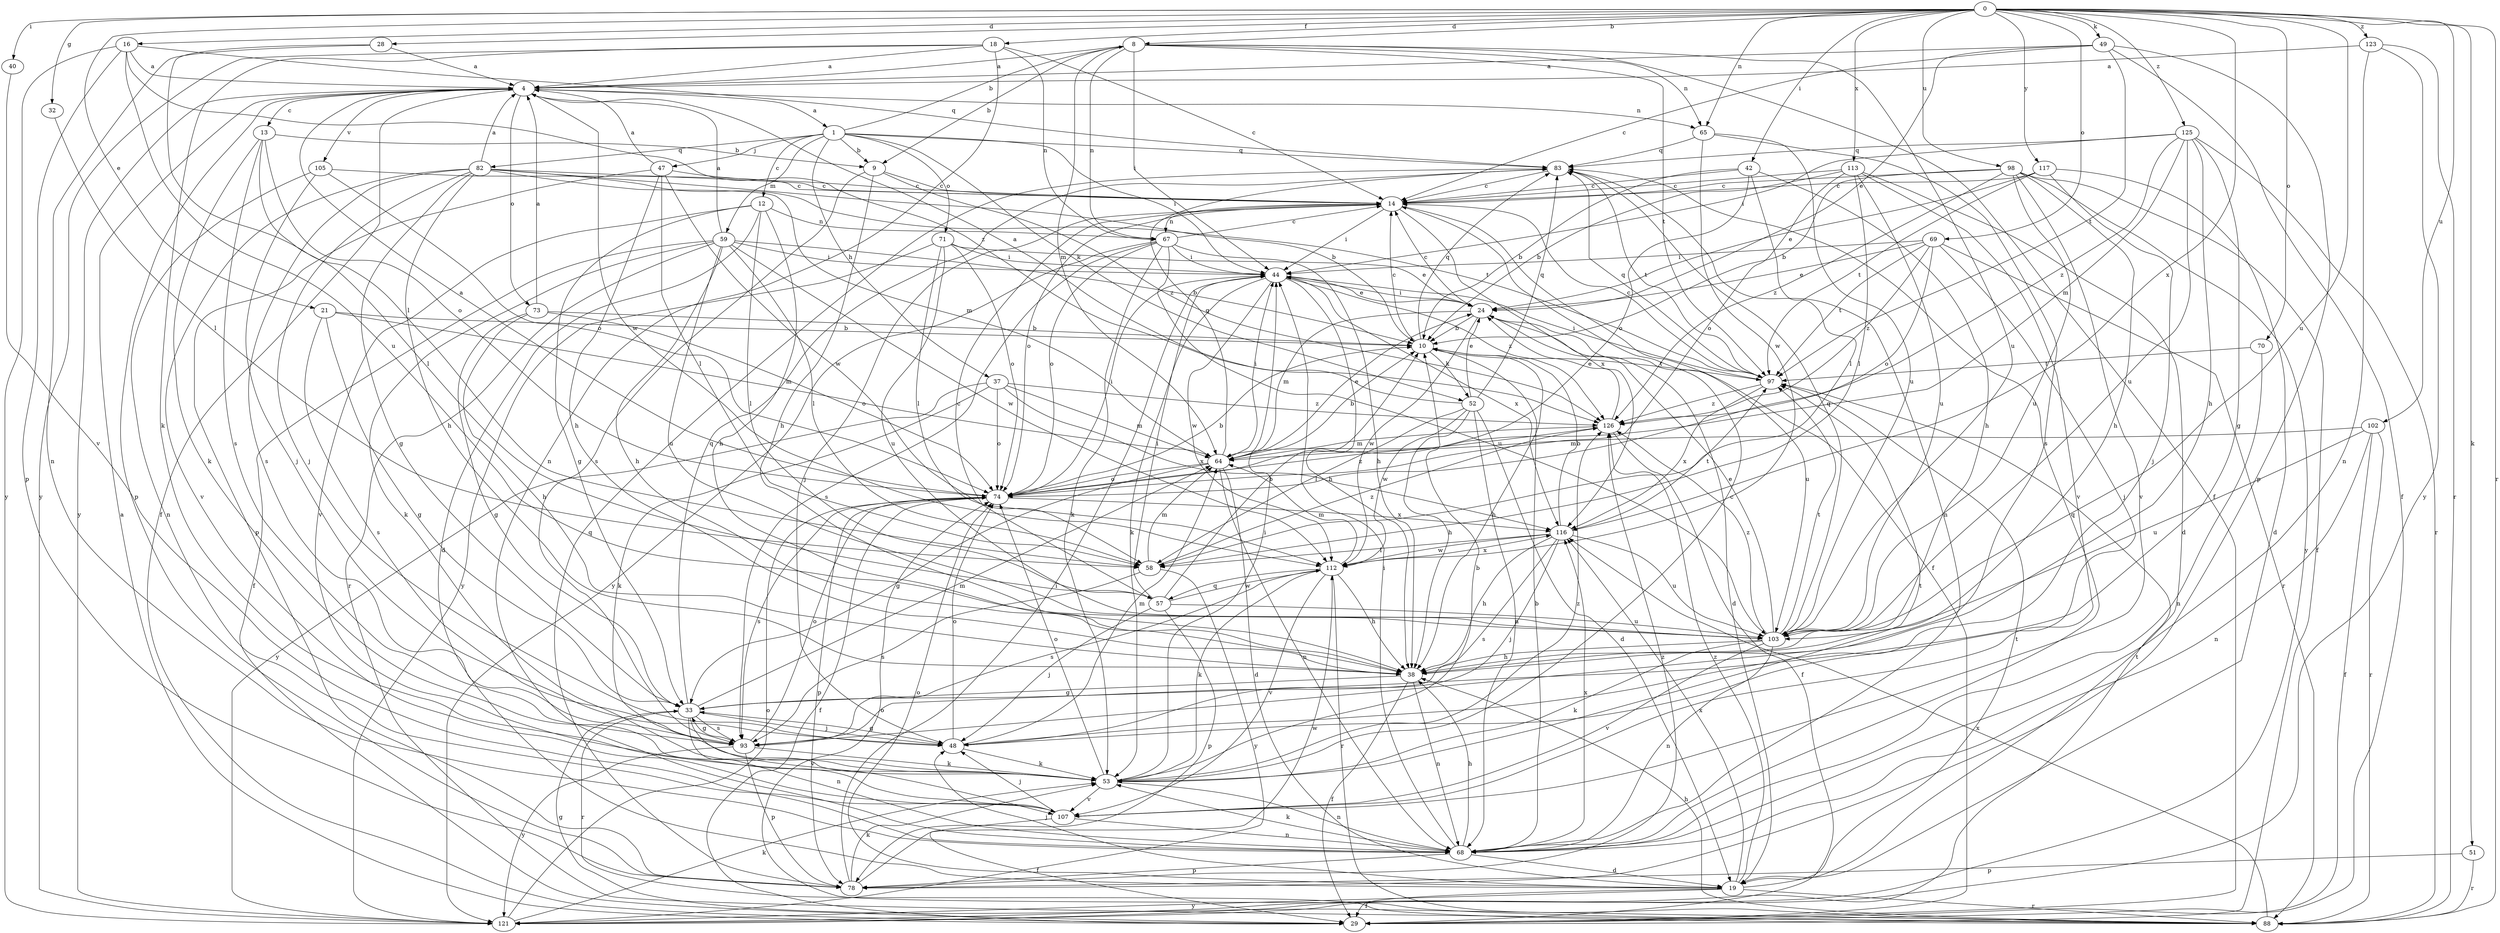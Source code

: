 strict digraph  {
0;
1;
4;
8;
9;
10;
12;
13;
14;
16;
18;
19;
21;
24;
28;
29;
32;
33;
37;
38;
40;
42;
44;
47;
48;
49;
51;
52;
53;
57;
58;
59;
64;
65;
67;
68;
69;
70;
71;
73;
74;
78;
82;
83;
88;
93;
97;
98;
102;
103;
105;
107;
112;
113;
116;
117;
121;
123;
125;
126;
0 -> 8  [label=b];
0 -> 16  [label=d];
0 -> 18  [label=d];
0 -> 21  [label=e];
0 -> 28  [label=f];
0 -> 32  [label=g];
0 -> 40  [label=i];
0 -> 42  [label=i];
0 -> 49  [label=k];
0 -> 51  [label=k];
0 -> 65  [label=n];
0 -> 69  [label=o];
0 -> 70  [label=o];
0 -> 88  [label=r];
0 -> 98  [label=u];
0 -> 102  [label=u];
0 -> 103  [label=u];
0 -> 113  [label=x];
0 -> 116  [label=x];
0 -> 117  [label=y];
0 -> 123  [label=z];
0 -> 125  [label=z];
1 -> 8  [label=b];
1 -> 9  [label=b];
1 -> 12  [label=c];
1 -> 37  [label=h];
1 -> 44  [label=i];
1 -> 47  [label=j];
1 -> 52  [label=k];
1 -> 59  [label=m];
1 -> 71  [label=o];
1 -> 82  [label=q];
1 -> 83  [label=q];
4 -> 1  [label=a];
4 -> 13  [label=c];
4 -> 29  [label=f];
4 -> 65  [label=n];
4 -> 73  [label=o];
4 -> 78  [label=p];
4 -> 105  [label=v];
4 -> 112  [label=w];
4 -> 121  [label=y];
8 -> 4  [label=a];
8 -> 9  [label=b];
8 -> 29  [label=f];
8 -> 44  [label=i];
8 -> 64  [label=m];
8 -> 65  [label=n];
8 -> 67  [label=n];
8 -> 97  [label=t];
8 -> 103  [label=u];
9 -> 14  [label=c];
9 -> 38  [label=h];
9 -> 93  [label=s];
9 -> 126  [label=z];
10 -> 14  [label=c];
10 -> 38  [label=h];
10 -> 52  [label=k];
10 -> 83  [label=q];
10 -> 97  [label=t];
12 -> 19  [label=d];
12 -> 33  [label=g];
12 -> 38  [label=h];
12 -> 57  [label=l];
12 -> 67  [label=n];
12 -> 107  [label=v];
13 -> 9  [label=b];
13 -> 53  [label=k];
13 -> 57  [label=l];
13 -> 74  [label=o];
13 -> 93  [label=s];
14 -> 29  [label=f];
14 -> 44  [label=i];
14 -> 48  [label=j];
14 -> 67  [label=n];
14 -> 74  [label=o];
14 -> 116  [label=x];
16 -> 4  [label=a];
16 -> 78  [label=p];
16 -> 83  [label=q];
16 -> 103  [label=u];
16 -> 121  [label=y];
16 -> 126  [label=z];
18 -> 4  [label=a];
18 -> 14  [label=c];
18 -> 53  [label=k];
18 -> 67  [label=n];
18 -> 68  [label=n];
18 -> 121  [label=y];
19 -> 29  [label=f];
19 -> 48  [label=j];
19 -> 74  [label=o];
19 -> 88  [label=r];
19 -> 97  [label=t];
19 -> 116  [label=x];
19 -> 121  [label=y];
19 -> 126  [label=z];
21 -> 10  [label=b];
21 -> 33  [label=g];
21 -> 64  [label=m];
21 -> 93  [label=s];
24 -> 10  [label=b];
24 -> 14  [label=c];
24 -> 19  [label=d];
24 -> 44  [label=i];
24 -> 64  [label=m];
24 -> 103  [label=u];
24 -> 112  [label=w];
28 -> 4  [label=a];
28 -> 58  [label=l];
28 -> 68  [label=n];
29 -> 4  [label=a];
32 -> 58  [label=l];
33 -> 48  [label=j];
33 -> 64  [label=m];
33 -> 68  [label=n];
33 -> 83  [label=q];
33 -> 88  [label=r];
33 -> 93  [label=s];
33 -> 107  [label=v];
37 -> 53  [label=k];
37 -> 64  [label=m];
37 -> 74  [label=o];
37 -> 116  [label=x];
37 -> 121  [label=y];
37 -> 126  [label=z];
38 -> 29  [label=f];
38 -> 33  [label=g];
38 -> 68  [label=n];
40 -> 107  [label=v];
42 -> 10  [label=b];
42 -> 14  [label=c];
42 -> 38  [label=h];
42 -> 58  [label=l];
42 -> 74  [label=o];
44 -> 24  [label=e];
44 -> 38  [label=h];
44 -> 53  [label=k];
44 -> 112  [label=w];
44 -> 116  [label=x];
44 -> 126  [label=z];
47 -> 4  [label=a];
47 -> 14  [label=c];
47 -> 38  [label=h];
47 -> 58  [label=l];
47 -> 78  [label=p];
47 -> 112  [label=w];
48 -> 33  [label=g];
48 -> 53  [label=k];
48 -> 64  [label=m];
48 -> 74  [label=o];
49 -> 4  [label=a];
49 -> 14  [label=c];
49 -> 24  [label=e];
49 -> 29  [label=f];
49 -> 78  [label=p];
49 -> 97  [label=t];
51 -> 78  [label=p];
51 -> 88  [label=r];
52 -> 4  [label=a];
52 -> 19  [label=d];
52 -> 24  [label=e];
52 -> 38  [label=h];
52 -> 58  [label=l];
52 -> 68  [label=n];
52 -> 83  [label=q];
52 -> 112  [label=w];
53 -> 10  [label=b];
53 -> 14  [label=c];
53 -> 44  [label=i];
53 -> 68  [label=n];
53 -> 74  [label=o];
53 -> 97  [label=t];
53 -> 107  [label=v];
53 -> 126  [label=z];
57 -> 10  [label=b];
57 -> 14  [label=c];
57 -> 44  [label=i];
57 -> 48  [label=j];
57 -> 78  [label=p];
57 -> 103  [label=u];
57 -> 112  [label=w];
58 -> 64  [label=m];
58 -> 93  [label=s];
58 -> 121  [label=y];
58 -> 126  [label=z];
59 -> 4  [label=a];
59 -> 10  [label=b];
59 -> 29  [label=f];
59 -> 38  [label=h];
59 -> 44  [label=i];
59 -> 53  [label=k];
59 -> 58  [label=l];
59 -> 88  [label=r];
59 -> 103  [label=u];
59 -> 112  [label=w];
64 -> 10  [label=b];
64 -> 19  [label=d];
64 -> 24  [label=e];
64 -> 33  [label=g];
64 -> 44  [label=i];
64 -> 68  [label=n];
64 -> 74  [label=o];
64 -> 83  [label=q];
65 -> 83  [label=q];
65 -> 93  [label=s];
65 -> 103  [label=u];
65 -> 112  [label=w];
67 -> 14  [label=c];
67 -> 38  [label=h];
67 -> 44  [label=i];
67 -> 53  [label=k];
67 -> 74  [label=o];
67 -> 93  [label=s];
67 -> 103  [label=u];
67 -> 121  [label=y];
68 -> 10  [label=b];
68 -> 19  [label=d];
68 -> 38  [label=h];
68 -> 44  [label=i];
68 -> 53  [label=k];
68 -> 78  [label=p];
68 -> 83  [label=q];
68 -> 116  [label=x];
69 -> 24  [label=e];
69 -> 44  [label=i];
69 -> 48  [label=j];
69 -> 74  [label=o];
69 -> 88  [label=r];
69 -> 97  [label=t];
69 -> 126  [label=z];
70 -> 68  [label=n];
70 -> 97  [label=t];
71 -> 24  [label=e];
71 -> 44  [label=i];
71 -> 58  [label=l];
71 -> 74  [label=o];
71 -> 103  [label=u];
71 -> 121  [label=y];
73 -> 4  [label=a];
73 -> 10  [label=b];
73 -> 33  [label=g];
73 -> 38  [label=h];
73 -> 74  [label=o];
74 -> 4  [label=a];
74 -> 10  [label=b];
74 -> 29  [label=f];
74 -> 44  [label=i];
74 -> 78  [label=p];
74 -> 93  [label=s];
74 -> 116  [label=x];
74 -> 126  [label=z];
78 -> 44  [label=i];
78 -> 53  [label=k];
78 -> 83  [label=q];
78 -> 112  [label=w];
78 -> 126  [label=z];
82 -> 4  [label=a];
82 -> 10  [label=b];
82 -> 14  [label=c];
82 -> 33  [label=g];
82 -> 38  [label=h];
82 -> 48  [label=j];
82 -> 64  [label=m];
82 -> 93  [label=s];
82 -> 97  [label=t];
82 -> 107  [label=v];
83 -> 14  [label=c];
83 -> 68  [label=n];
83 -> 97  [label=t];
88 -> 33  [label=g];
88 -> 38  [label=h];
88 -> 74  [label=o];
88 -> 116  [label=x];
93 -> 33  [label=g];
93 -> 53  [label=k];
93 -> 74  [label=o];
93 -> 78  [label=p];
93 -> 121  [label=y];
97 -> 14  [label=c];
97 -> 44  [label=i];
97 -> 83  [label=q];
97 -> 116  [label=x];
97 -> 126  [label=z];
98 -> 10  [label=b];
98 -> 14  [label=c];
98 -> 29  [label=f];
98 -> 38  [label=h];
98 -> 103  [label=u];
98 -> 107  [label=v];
98 -> 121  [label=y];
98 -> 126  [label=z];
102 -> 29  [label=f];
102 -> 64  [label=m];
102 -> 68  [label=n];
102 -> 88  [label=r];
102 -> 103  [label=u];
103 -> 24  [label=e];
103 -> 38  [label=h];
103 -> 53  [label=k];
103 -> 68  [label=n];
103 -> 83  [label=q];
103 -> 97  [label=t];
103 -> 107  [label=v];
103 -> 126  [label=z];
105 -> 14  [label=c];
105 -> 48  [label=j];
105 -> 68  [label=n];
105 -> 74  [label=o];
107 -> 29  [label=f];
107 -> 48  [label=j];
107 -> 68  [label=n];
112 -> 38  [label=h];
112 -> 53  [label=k];
112 -> 64  [label=m];
112 -> 88  [label=r];
112 -> 93  [label=s];
112 -> 107  [label=v];
112 -> 116  [label=x];
112 -> 57  [label=q];
113 -> 10  [label=b];
113 -> 14  [label=c];
113 -> 19  [label=d];
113 -> 58  [label=l];
113 -> 74  [label=o];
113 -> 103  [label=u];
113 -> 107  [label=v];
116 -> 10  [label=b];
116 -> 38  [label=h];
116 -> 48  [label=j];
116 -> 58  [label=l];
116 -> 93  [label=s];
116 -> 97  [label=t];
116 -> 103  [label=u];
116 -> 112  [label=w];
117 -> 14  [label=c];
117 -> 19  [label=d];
117 -> 24  [label=e];
117 -> 48  [label=j];
117 -> 97  [label=t];
121 -> 53  [label=k];
121 -> 74  [label=o];
121 -> 97  [label=t];
123 -> 4  [label=a];
123 -> 68  [label=n];
123 -> 88  [label=r];
123 -> 121  [label=y];
125 -> 33  [label=g];
125 -> 38  [label=h];
125 -> 44  [label=i];
125 -> 64  [label=m];
125 -> 83  [label=q];
125 -> 88  [label=r];
125 -> 103  [label=u];
125 -> 126  [label=z];
126 -> 24  [label=e];
126 -> 29  [label=f];
126 -> 64  [label=m];
}
